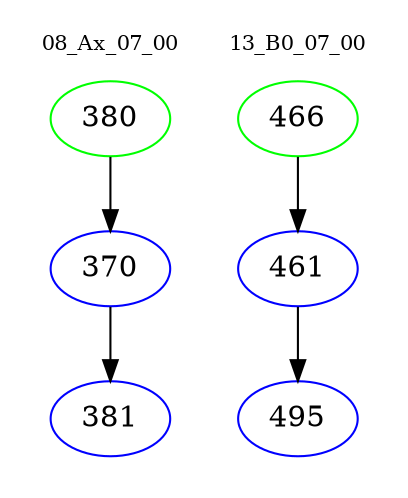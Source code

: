 digraph{
subgraph cluster_0 {
color = white
label = "08_Ax_07_00";
fontsize=10;
T0_380 [label="380", color="green"]
T0_380 -> T0_370 [color="black"]
T0_370 [label="370", color="blue"]
T0_370 -> T0_381 [color="black"]
T0_381 [label="381", color="blue"]
}
subgraph cluster_1 {
color = white
label = "13_B0_07_00";
fontsize=10;
T1_466 [label="466", color="green"]
T1_466 -> T1_461 [color="black"]
T1_461 [label="461", color="blue"]
T1_461 -> T1_495 [color="black"]
T1_495 [label="495", color="blue"]
}
}
